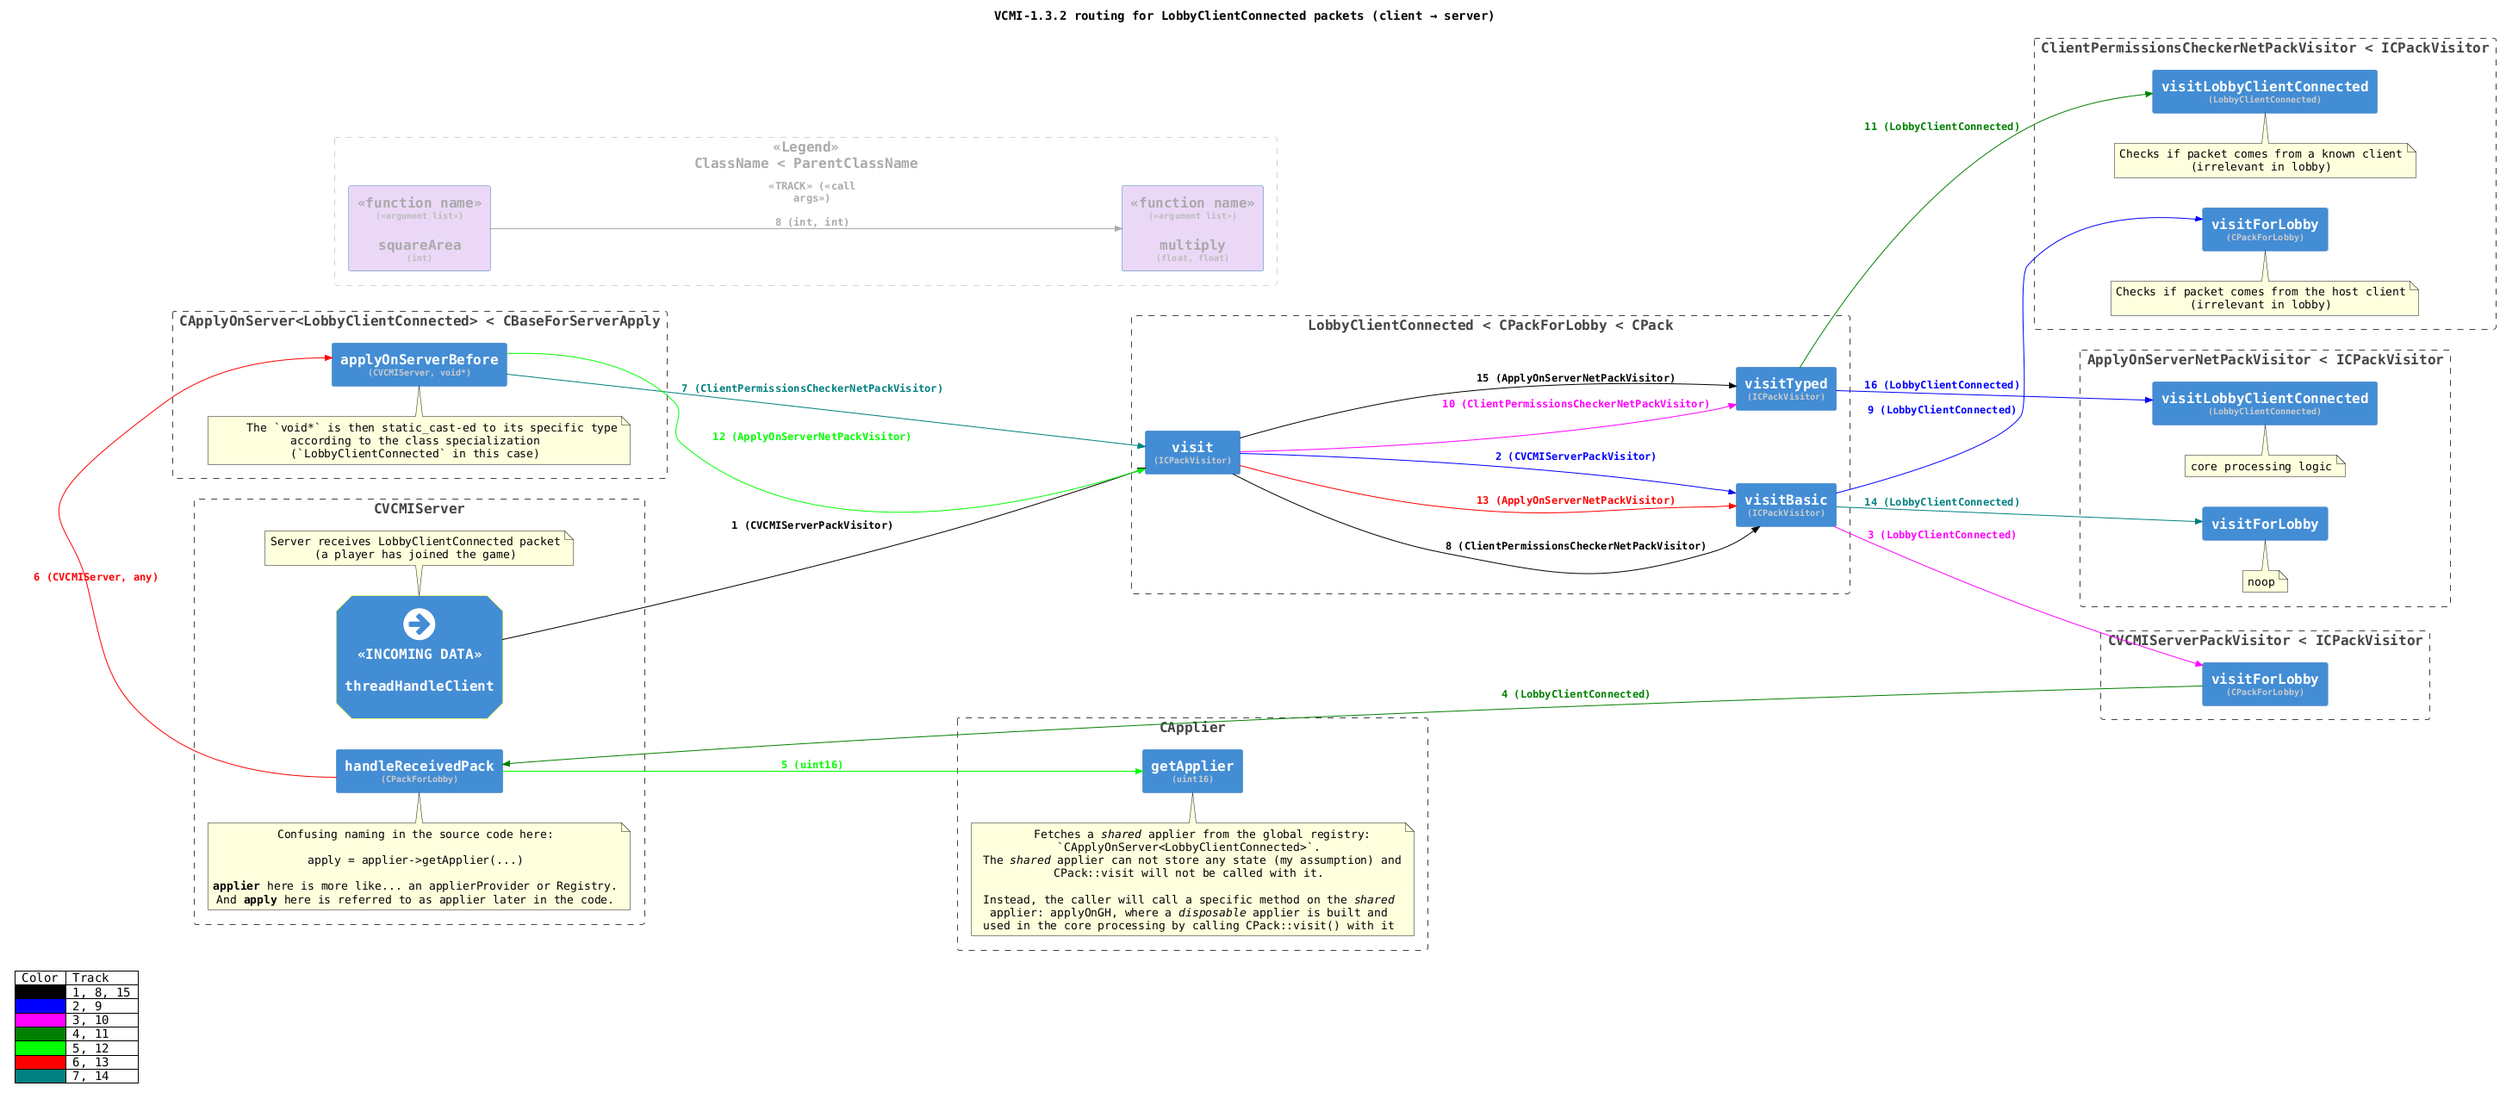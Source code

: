 @startuml "vcmi-1.32-routing-server-lobby-c4"

!include <C4/C4_Container>
!include <tupadr3/font-awesome/arrow_circle_right>


HIDE_STEREOTYPE()
LAYOUT_LEFT_RIGHT()
skinparam DefaultFontName monospaced

title "VCMI-1.3.2 routing for LobbyClientConnected packets (client → server)"

<style>
note {
  MaximumWidth 500
}
</style>

!$nbsp = "<U+00A0>"

' black
!$c1 = "#000000"
' blue
!$c2 = "#0000FF"
' fuchsia
!$c3 = "#FF00FF"
' green
!$c4 = "#008000"
' lime
!$c5 = "#00FF00"
' red
!$c6 = "#FF0000"
' teal
!$c7 = "#008080"

!function $replace($txt, $search, $repl)
  !$replaced = ""
  !while %strpos($txt, $search) >= 0
    !$position = %strpos($txt, $search)
    !$replaced = $replaced + %substr($txt, 0, $position) + $repl
    !$txt = %substr($txt, $position + %strlen($search))
  !endwhile
  !return $replaced + $txt
!endfunction

' avoids super long note lines in the diagram
!function $str($txt)
  !return $replace($txt, "\n", %newline())
!endfunction


!function $cm($class, $method) return "<font size=8 color=CCC>"+$class+"</font>"+"\n"+$method
!function $fn($method, $args) return $method+"\n<font size=8 color=CCC>("+$args+")</font>"

!function $ctag()
  !if %not(%variable_exists("$c"))
    !%set_variable_value("$c", 0)
  !elseif (%get_variable_value("$c") >= 7)
    !%set_variable_value("$c", 0)
  !endif

  !%set_variable_value("$c", %get_variable_value("$c") + 1)

  !return "c"+%get_variable_value("$c")
!endfunction

!function $inc()
  !if %not(%variable_exists("$i"))
    !%set_variable_value("$i", 0)
  !endif

  !%set_variable_value("$i", %get_variable_value("$i") + 1)

  !return %get_variable_value("$i")
!endfunction

!function $call($args) return $inc() + $nbsp + "(" + $args + ")"

' misc calls are hidden
' uncomment to show them (the diagram is a mess)
!$HIDE_MISC_CALLS = "true"

AddElementTag("start", $borderColor="yellow", $shape=EightSidedShape(), $sprite="arrow_circle_right")

AddRelTag("c1", $textColor=$c1, $lineColor=$c1)
AddRelTag("c2", $textColor=$c2, $lineColor=$c2)
AddRelTag("c3", $textColor=$c3, $lineColor=$c3)
AddRelTag("c4", $textColor=$c4, $lineColor=$c4)
AddRelTag("c5", $textColor=$c5, $lineColor=$c5)
AddRelTag("c6", $textColor=$c6, $lineColor=$c6)
AddRelTag("c7", $textColor=$c7, $lineColor=$c7)

''''''''''''''''''''''''''''''''''''''''''''''''''''''''''''''''''''''''''''''''
''''''''''''''''''''''''''''''''''''''''''''''''''''''''''''''''''''''''''''''''
''''''''''''''''''''''''''''''''''''''''''''''''''''''''''''''''''''''''''''''''
''' CLASSES
''''''''''''''''''''''''''''''''''''''''''''''''''''''''''''''''''''''''''''''''
''''''''''''''''''''''''''''''''''''''''''''''''''''''''''''''''''''''''''''''''
''''''''''''''''''''''''''''''''''''''''''''''''''''''''''''''''''''''''''''''''

Boundary(CVCMIServer, "CVCMIServer") {
  Container(CVCMIServer_threadHandleClient, "<<INCOMING DATA>>\n\nthreadHandleClient\n", $tags="start")
  note bottom of CVCMIServer_threadHandleClient
Server receives LobbyClientConnected packet
(a player has joined the game)
  end note

  Container(CVCMIServer_handleReceivedPack, $fn("handleReceivedPack", "CPackForLobby"))

  note top of CVCMIServer_handleReceivedPack
Confusing naming in the source code here:

apply = applier->getApplier(...)

**applier** here is more like... an applierProvider or Registry.
And **apply** here is referred to as applier later in the code.
  end note

  !if ($HIDE_MISC_CALLS != "true")
  Container(CVCMIServer_misc, "***")
  !endif
}

Boundary(LobbyClientConnected, "LobbyClientConnected < CPackForLobby < CPack") {
  Container(LobbyClientConnected_visit, $fn("visit", "ICPackVisitor"))
  Container(LobbyClientConnected_visitBasic, $fn("visitBasic", "ICPackVisitor"))
  Container(LobbyClientConnected_visitTyped, $fn("visitTyped", "ICPackVisitor"))

  !if ($HIDE_MISC_CALLS != "true")
  Container(LobbyClientConnected_misc, "***")
  !endif
}

Boundary(CVCMIServerPackVisitor, "CVCMIServerPackVisitor < ICPackVisitor") {
  Container(CVCMIServerPackVisitor_visitForLobby, $fn("visitForLobby", "CPackForLobby"))
}

Boundary(ClientPermissionsCheckerNetPackVisitor, "ClientPermissionsCheckerNetPackVisitor < ICPackVisitor") {
  Container(ClientPermissionsCheckerNetPackVisitor_visitForLobby, $fn("visitForLobby", "CPackForLobby"))

  note top of ClientPermissionsCheckerNetPackVisitor_visitForLobby
    Checks if packet comes from the host client
    (irrelevant in lobby)
  end note

  Container(ClientPermissionsCheckerNetPackVisitor_visitLobbyClientConnected, $fn("visitLobbyClientConnected", "LobbyClientConnected"))

  note top of ClientPermissionsCheckerNetPackVisitor_visitLobbyClientConnected
    Checks if packet comes from a known client
    (irrelevant in lobby)
  end note

  !if ($HIDE_MISC_CALLS != "true")
  Container(ClientPermissionsCheckerNetPackVisitor_misc, "***")
  !endif
}

Boundary(ApplyOnServerNetPackVisitor, "ApplyOnServerNetPackVisitor < ICPackVisitor") {
  Container(ApplyOnServerNetPackVisitor_visitForLobby, "visitForLobby")

  note top of ApplyOnServerNetPackVisitor_visitForLobby
    noop
  end note

  Container(ApplyOnServerNetPackVisitor_visitLobbyClientConnected, $fn("visitLobbyClientConnected", "LobbyClientConnected"))

  note top of ApplyOnServerNetPackVisitor_visitLobbyClientConnected
    core processing logic
  end note

  !if ($HIDE_MISC_CALLS != "true")
  Container(ApplyOnServerNetPackVisitor_misc, "***")
  !endif
}

Boundary(CApplier, "CApplier") {
  Container(CApplier_getApplier, $fn("getApplier", "uint16"))

  note top of CApplier_getApplier
    $str("\
Fetches a //shared// applier from the global registry: \
`CApplyOnServer<LobbyClientConnected>`.\n \
The //shared// applier can not store any state (my assumption) and \
CPack::visit will not be called with it.\n\n\
Instead, the caller will call a specific method on the //shared// applier: \
applyOnGH, where a //disposable// applier is built \
and used in the core processing by calling CPack::visit() with it")
  end note
}

Boundary(CApplyOnServer, "CApplyOnServer<LobbyClientConnected> < CBaseForServerApply") {
  Container(CApplyOnServer_applyOnServerBefore, $fn("applyOnServerBefore", "CVCMIServer,"+$nbsp+"void*"))

  note top of CApplyOnServer_applyOnServerBefore
     $str("The `void*` is then static_cast-ed to its specific type according to \
the class specialization\n\
(`LobbyClientConnected` in this case)")
  end note
}

''''''''''''''''''''''''''''''''''''''''''''''''''''''''''''''''''''''''''''''''
''''''''''''''''''''''''''''''''''''''''''''''''''''''''''''''''''''''''''''''''
''''''''''''''''''''''''''''''''''''''''''''''''''''''''''''''''''''''''''''''''
''' CALLS
''''''''''''''''''''''''''''''''''''''''''''''''''''''''''''''''''''''''''''''''
''''''''''''''''''''''''''''''''''''''''''''''''''''''''''''''''''''''''''''''''
''''''''''''''''''''''''''''''''''''''''''''''''''''''''''''''''''''''''''''''''
''''''''''''''''''''''''''''''''''''''''''''''''''''''''''''''''''''''

Rel(CVCMIServer_threadHandleClient, LobbyClientConnected_visit, $call("CVCMIServerPackVisitor"), $tags="$ctag()")
Rel(LobbyClientConnected_visit, LobbyClientConnected_visitBasic, $call("CVCMIServerPackVisitor"), $tags="$ctag()")
Rel(LobbyClientConnected_visitBasic, CVCMIServerPackVisitor_visitForLobby, $call("LobbyClientConnected"), $tags="$ctag()")
Rel(CVCMIServerPackVisitor_visitForLobby, CVCMIServer_handleReceivedPack, $call("LobbyClientConnected"), $tags="$ctag()")
Rel(CVCMIServer_handleReceivedPack, CApplier_getApplier, $call("uint16"), $tags="$ctag()")
Rel(CVCMIServer_handleReceivedPack, CApplyOnServer_applyOnServerBefore, $call("CVCMIServer, any"), $tags="$ctag()")
Rel(CApplyOnServer_applyOnServerBefore, LobbyClientConnected_visit, $call("ClientPermissionsCheckerNetPackVisitor"), $tags="$ctag()")
Rel(LobbyClientConnected_visit, LobbyClientConnected_visitBasic, $call("ClientPermissionsCheckerNetPackVisitor"), $tags="$ctag()")
Rel(LobbyClientConnected_visitBasic, ClientPermissionsCheckerNetPackVisitor_visitForLobby, $call("LobbyClientConnected"), $tags="$ctag()")

!if ($HIDE_MISC_CALLS != "true")
Rel(ClientPermissionsCheckerNetPackVisitor_visitForLobby, LobbyClientConnected_misc, $inc(), $tags="$ctag()")
Rel(ClientPermissionsCheckerNetPackVisitor_visitForLobby, LobbyClientConnected_misc, $inc(), $tags="$ctag()")
Rel(ClientPermissionsCheckerNetPackVisitor_visitForLobby, CVCMIServer_misc, $inc(), $tags="$ctag()")
!endif

Rel(LobbyClientConnected_visit, LobbyClientConnected_visitTyped, $call("ClientPermissionsCheckerNetPackVisitor"), $tags="$ctag()")
Rel(LobbyClientConnected_visitTyped, ClientPermissionsCheckerNetPackVisitor_visitLobbyClientConnected, $call("LobbyClientConnected"), $tags="$ctag()")

!if ($HIDE_MISC_CALLS != "true")
Rel(ClientPermissionsCheckerNetPackVisitor_visitLobbyClientConnected, CVCMIServer_misc, $inc(), $tags="$ctag()")
Rel(ClientPermissionsCheckerNetPackVisitor_visitLobbyClientConnected, LobbyClientConnected_misc, $inc(), $tags="$ctag()")
Rel(CApplyOnServer_applyOnServerBefore, ClientPermissionsCheckerNetPackVisitor_misc, $inc(), $tags="$ctag()")
!endif

Rel(CApplyOnServer_applyOnServerBefore, LobbyClientConnected_visit, $call("ApplyOnServerNetPackVisitor"), $tags="$ctag()")
Rel(LobbyClientConnected_visit, LobbyClientConnected_visitBasic, $call("ApplyOnServerNetPackVisitor"), $tags="$ctag()")
Rel(LobbyClientConnected_visitBasic, ApplyOnServerNetPackVisitor_visitForLobby, $call("LobbyClientConnected"), $tags="$ctag()")
Rel(LobbyClientConnected_visit, LobbyClientConnected_visitTyped, $call("ApplyOnServerNetPackVisitor"), $tags="$ctag()")
Rel(LobbyClientConnected_visitTyped, ApplyOnServerNetPackVisitor_visitLobbyClientConnected, $call("LobbyClientConnected"), $tags="$ctag()")

!if ($HIDE_MISC_CALLS != "true")
Rel(ApplyOnServerNetPackVisitor_visitLobbyClientConnected, CVCMIServer_misc, $inc(), $tags="$ctag()")
Rel(ApplyOnServerNetPackVisitor_visitLobbyClientConnected, LobbyClientConnected_misc, $inc(), $tags="$ctag()")
Rel(CApplyOnServer_applyOnServerBefore, ApplyOnServerNetPackVisitor_misc, $inc(), $tags="$ctag()")
!endif

''''''''''''''''''''''''''''''''''''''''''''''''''''''''''''''''''''''''''''''''
''' LEGEND
''''''''''''''''''''''''''''''''''''''''''''''''''''''''''''''''''''''''''''''''

AddBoundaryTag("legend_boundary", $borderColor="lightgray", $fontColor="#AAA")
AddElementTag("legend_element", $bgColor="#EBD8F7", $fontColor="#AAA")
AddRelTag("legend_rel", $textColor="#AAA", $lineColor="#AAA")

Boundary(Legend, "<<Legend>>\nClassName < ParentClassName", $tags="legend_boundary") {
  Container(Legend_fn1, "<<function name>>\n<font size=8 color=BBB>(<<argument list>>)</font>\n\nsquareArea\n<font size=8 color=BBB>(int)</font>", $tags="legend_element")
  Container(Legend_fn2, "<<function name>>\n<font size=8 color=BBB>(<<argument list>>)</font>\n\nmultiply\n<font size=8 color=BBB>(float, float)</font>", $tags="legend_element")
}

Rel(Legend_fn1, Legend_fn2, "<<TRACK>> (<<call args>>)\n \n8 (int, int)", $tags="legend_rel")

' Lay_Distance(Legend_fn1, Legend_fn2, 1)
' Lay_Distance(CPack, Visitor, 1)

!function $ids_legend($denom)
  !$res = $denom
  !$denom = $denom + 7
  !while $i > $denom
    !$res=$res + "," + $nbsp + $denom
    !$denom = $denom + 7
  !endwhile
  !return $res
!endfunction

skinparam legend {
  FontColor Black
  BackgroundColor White
  ' does not work for some reason
  BorderColor White
  BorderThickness 0
}

legend bottom left
  | Color | Track |
  | <$c1> | $ids_legend(1) |
  | <$c2> | $ids_legend(2) |
  | <$c3> | $ids_legend(3) |
  | <$c4> | $ids_legend(4) |
  | <$c5> | $ids_legend(5) |
  | <$c6> | $ids_legend(6) |
  | <$c7> | $ids_legend(7) |
endlegend

@enduml
